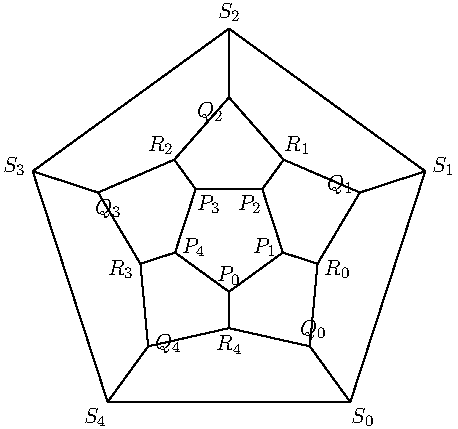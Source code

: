 size(0,0);

pair [] P, Q, R, S;
real u=1cm;

for (int i=0; i<=4; ++i)
  P[i] = rotate(i*360/5)*(0,-u);

P[5] = P[0];
for (int i=0; i<=4; ++i)
  Q[i] = 3*midpoint(P[i]--P[i+1]);

Q[5] = Q[0];
for (int i=0; i<=4; ++i)
  R[i] = 1/3*( Q[i] + Q[i+1] + P[i+1] );

R[5] = R[0];
for (int i=0; i<=5; ++i)
  S[i] = 1.5*Q[i];

for (int i=0; i<=4; ++i)
  {
    draw(P[i]   -- P[i+1]);
    draw(P[i+1] -- R[i]);
    draw(Q[i]   -- R[i]);
    draw(R[i]   -- Q[i+1]);
    draw(Q[i]   -- S[i]);
    draw(S[i]   -- S[i+1]);
    label(format("\small$P_%i$",i),P[i],-unit(P[i]));
    label(format("\small$Q_%i$",i),Q[i],rotate(135)*unit(Q[i]));
    label(format("\small$R_%i$",i),R[i],unit(R[i]));
    label(format("\small$S_%i$",i),S[i],unit(S[i]));
  }